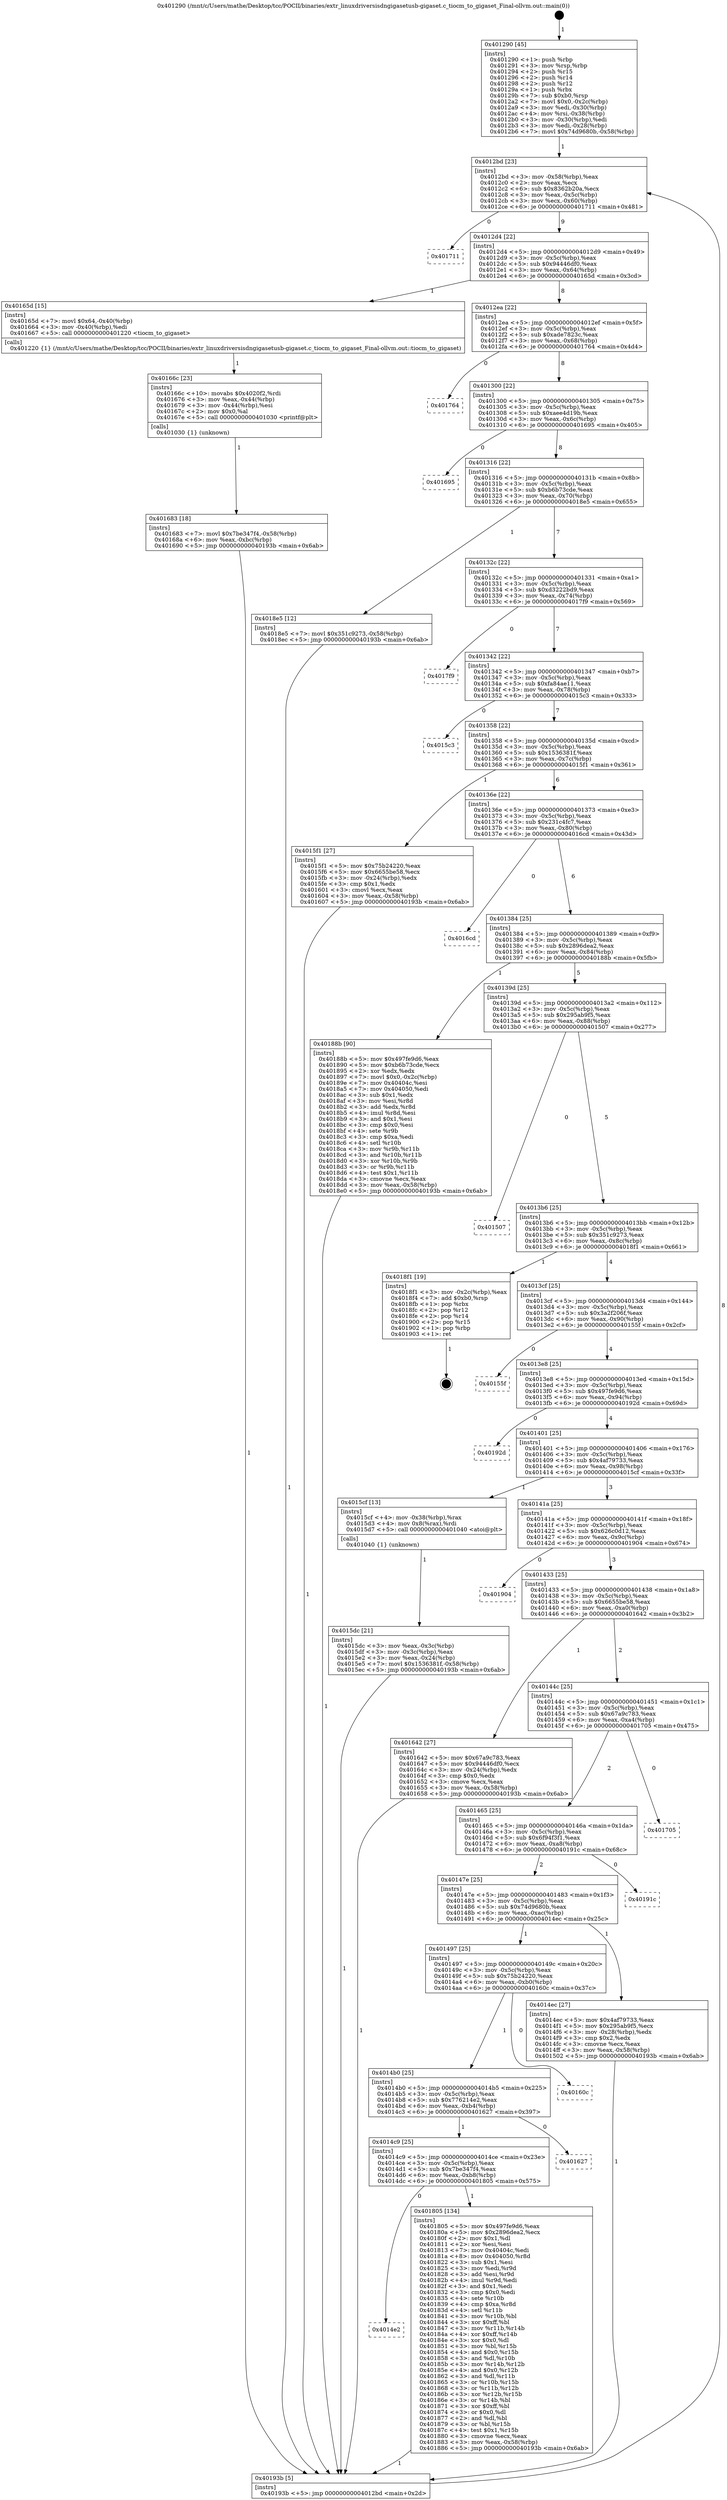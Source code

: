 digraph "0x401290" {
  label = "0x401290 (/mnt/c/Users/mathe/Desktop/tcc/POCII/binaries/extr_linuxdriversisdngigasetusb-gigaset.c_tiocm_to_gigaset_Final-ollvm.out::main(0))"
  labelloc = "t"
  node[shape=record]

  Entry [label="",width=0.3,height=0.3,shape=circle,fillcolor=black,style=filled]
  "0x4012bd" [label="{
     0x4012bd [23]\l
     | [instrs]\l
     &nbsp;&nbsp;0x4012bd \<+3\>: mov -0x58(%rbp),%eax\l
     &nbsp;&nbsp;0x4012c0 \<+2\>: mov %eax,%ecx\l
     &nbsp;&nbsp;0x4012c2 \<+6\>: sub $0x8362b20a,%ecx\l
     &nbsp;&nbsp;0x4012c8 \<+3\>: mov %eax,-0x5c(%rbp)\l
     &nbsp;&nbsp;0x4012cb \<+3\>: mov %ecx,-0x60(%rbp)\l
     &nbsp;&nbsp;0x4012ce \<+6\>: je 0000000000401711 \<main+0x481\>\l
  }"]
  "0x401711" [label="{
     0x401711\l
  }", style=dashed]
  "0x4012d4" [label="{
     0x4012d4 [22]\l
     | [instrs]\l
     &nbsp;&nbsp;0x4012d4 \<+5\>: jmp 00000000004012d9 \<main+0x49\>\l
     &nbsp;&nbsp;0x4012d9 \<+3\>: mov -0x5c(%rbp),%eax\l
     &nbsp;&nbsp;0x4012dc \<+5\>: sub $0x94446df0,%eax\l
     &nbsp;&nbsp;0x4012e1 \<+3\>: mov %eax,-0x64(%rbp)\l
     &nbsp;&nbsp;0x4012e4 \<+6\>: je 000000000040165d \<main+0x3cd\>\l
  }"]
  Exit [label="",width=0.3,height=0.3,shape=circle,fillcolor=black,style=filled,peripheries=2]
  "0x40165d" [label="{
     0x40165d [15]\l
     | [instrs]\l
     &nbsp;&nbsp;0x40165d \<+7\>: movl $0x64,-0x40(%rbp)\l
     &nbsp;&nbsp;0x401664 \<+3\>: mov -0x40(%rbp),%edi\l
     &nbsp;&nbsp;0x401667 \<+5\>: call 0000000000401220 \<tiocm_to_gigaset\>\l
     | [calls]\l
     &nbsp;&nbsp;0x401220 \{1\} (/mnt/c/Users/mathe/Desktop/tcc/POCII/binaries/extr_linuxdriversisdngigasetusb-gigaset.c_tiocm_to_gigaset_Final-ollvm.out::tiocm_to_gigaset)\l
  }"]
  "0x4012ea" [label="{
     0x4012ea [22]\l
     | [instrs]\l
     &nbsp;&nbsp;0x4012ea \<+5\>: jmp 00000000004012ef \<main+0x5f\>\l
     &nbsp;&nbsp;0x4012ef \<+3\>: mov -0x5c(%rbp),%eax\l
     &nbsp;&nbsp;0x4012f2 \<+5\>: sub $0xade7823c,%eax\l
     &nbsp;&nbsp;0x4012f7 \<+3\>: mov %eax,-0x68(%rbp)\l
     &nbsp;&nbsp;0x4012fa \<+6\>: je 0000000000401764 \<main+0x4d4\>\l
  }"]
  "0x4014e2" [label="{
     0x4014e2\l
  }", style=dashed]
  "0x401764" [label="{
     0x401764\l
  }", style=dashed]
  "0x401300" [label="{
     0x401300 [22]\l
     | [instrs]\l
     &nbsp;&nbsp;0x401300 \<+5\>: jmp 0000000000401305 \<main+0x75\>\l
     &nbsp;&nbsp;0x401305 \<+3\>: mov -0x5c(%rbp),%eax\l
     &nbsp;&nbsp;0x401308 \<+5\>: sub $0xaee4d19b,%eax\l
     &nbsp;&nbsp;0x40130d \<+3\>: mov %eax,-0x6c(%rbp)\l
     &nbsp;&nbsp;0x401310 \<+6\>: je 0000000000401695 \<main+0x405\>\l
  }"]
  "0x401805" [label="{
     0x401805 [134]\l
     | [instrs]\l
     &nbsp;&nbsp;0x401805 \<+5\>: mov $0x497fe9d6,%eax\l
     &nbsp;&nbsp;0x40180a \<+5\>: mov $0x2896dea2,%ecx\l
     &nbsp;&nbsp;0x40180f \<+2\>: mov $0x1,%dl\l
     &nbsp;&nbsp;0x401811 \<+2\>: xor %esi,%esi\l
     &nbsp;&nbsp;0x401813 \<+7\>: mov 0x40404c,%edi\l
     &nbsp;&nbsp;0x40181a \<+8\>: mov 0x404050,%r8d\l
     &nbsp;&nbsp;0x401822 \<+3\>: sub $0x1,%esi\l
     &nbsp;&nbsp;0x401825 \<+3\>: mov %edi,%r9d\l
     &nbsp;&nbsp;0x401828 \<+3\>: add %esi,%r9d\l
     &nbsp;&nbsp;0x40182b \<+4\>: imul %r9d,%edi\l
     &nbsp;&nbsp;0x40182f \<+3\>: and $0x1,%edi\l
     &nbsp;&nbsp;0x401832 \<+3\>: cmp $0x0,%edi\l
     &nbsp;&nbsp;0x401835 \<+4\>: sete %r10b\l
     &nbsp;&nbsp;0x401839 \<+4\>: cmp $0xa,%r8d\l
     &nbsp;&nbsp;0x40183d \<+4\>: setl %r11b\l
     &nbsp;&nbsp;0x401841 \<+3\>: mov %r10b,%bl\l
     &nbsp;&nbsp;0x401844 \<+3\>: xor $0xff,%bl\l
     &nbsp;&nbsp;0x401847 \<+3\>: mov %r11b,%r14b\l
     &nbsp;&nbsp;0x40184a \<+4\>: xor $0xff,%r14b\l
     &nbsp;&nbsp;0x40184e \<+3\>: xor $0x0,%dl\l
     &nbsp;&nbsp;0x401851 \<+3\>: mov %bl,%r15b\l
     &nbsp;&nbsp;0x401854 \<+4\>: and $0x0,%r15b\l
     &nbsp;&nbsp;0x401858 \<+3\>: and %dl,%r10b\l
     &nbsp;&nbsp;0x40185b \<+3\>: mov %r14b,%r12b\l
     &nbsp;&nbsp;0x40185e \<+4\>: and $0x0,%r12b\l
     &nbsp;&nbsp;0x401862 \<+3\>: and %dl,%r11b\l
     &nbsp;&nbsp;0x401865 \<+3\>: or %r10b,%r15b\l
     &nbsp;&nbsp;0x401868 \<+3\>: or %r11b,%r12b\l
     &nbsp;&nbsp;0x40186b \<+3\>: xor %r12b,%r15b\l
     &nbsp;&nbsp;0x40186e \<+3\>: or %r14b,%bl\l
     &nbsp;&nbsp;0x401871 \<+3\>: xor $0xff,%bl\l
     &nbsp;&nbsp;0x401874 \<+3\>: or $0x0,%dl\l
     &nbsp;&nbsp;0x401877 \<+2\>: and %dl,%bl\l
     &nbsp;&nbsp;0x401879 \<+3\>: or %bl,%r15b\l
     &nbsp;&nbsp;0x40187c \<+4\>: test $0x1,%r15b\l
     &nbsp;&nbsp;0x401880 \<+3\>: cmovne %ecx,%eax\l
     &nbsp;&nbsp;0x401883 \<+3\>: mov %eax,-0x58(%rbp)\l
     &nbsp;&nbsp;0x401886 \<+5\>: jmp 000000000040193b \<main+0x6ab\>\l
  }"]
  "0x401695" [label="{
     0x401695\l
  }", style=dashed]
  "0x401316" [label="{
     0x401316 [22]\l
     | [instrs]\l
     &nbsp;&nbsp;0x401316 \<+5\>: jmp 000000000040131b \<main+0x8b\>\l
     &nbsp;&nbsp;0x40131b \<+3\>: mov -0x5c(%rbp),%eax\l
     &nbsp;&nbsp;0x40131e \<+5\>: sub $0xb6b73cde,%eax\l
     &nbsp;&nbsp;0x401323 \<+3\>: mov %eax,-0x70(%rbp)\l
     &nbsp;&nbsp;0x401326 \<+6\>: je 00000000004018e5 \<main+0x655\>\l
  }"]
  "0x4014c9" [label="{
     0x4014c9 [25]\l
     | [instrs]\l
     &nbsp;&nbsp;0x4014c9 \<+5\>: jmp 00000000004014ce \<main+0x23e\>\l
     &nbsp;&nbsp;0x4014ce \<+3\>: mov -0x5c(%rbp),%eax\l
     &nbsp;&nbsp;0x4014d1 \<+5\>: sub $0x7be347f4,%eax\l
     &nbsp;&nbsp;0x4014d6 \<+6\>: mov %eax,-0xb8(%rbp)\l
     &nbsp;&nbsp;0x4014dc \<+6\>: je 0000000000401805 \<main+0x575\>\l
  }"]
  "0x4018e5" [label="{
     0x4018e5 [12]\l
     | [instrs]\l
     &nbsp;&nbsp;0x4018e5 \<+7\>: movl $0x351c9273,-0x58(%rbp)\l
     &nbsp;&nbsp;0x4018ec \<+5\>: jmp 000000000040193b \<main+0x6ab\>\l
  }"]
  "0x40132c" [label="{
     0x40132c [22]\l
     | [instrs]\l
     &nbsp;&nbsp;0x40132c \<+5\>: jmp 0000000000401331 \<main+0xa1\>\l
     &nbsp;&nbsp;0x401331 \<+3\>: mov -0x5c(%rbp),%eax\l
     &nbsp;&nbsp;0x401334 \<+5\>: sub $0xd3222bd9,%eax\l
     &nbsp;&nbsp;0x401339 \<+3\>: mov %eax,-0x74(%rbp)\l
     &nbsp;&nbsp;0x40133c \<+6\>: je 00000000004017f9 \<main+0x569\>\l
  }"]
  "0x401627" [label="{
     0x401627\l
  }", style=dashed]
  "0x4017f9" [label="{
     0x4017f9\l
  }", style=dashed]
  "0x401342" [label="{
     0x401342 [22]\l
     | [instrs]\l
     &nbsp;&nbsp;0x401342 \<+5\>: jmp 0000000000401347 \<main+0xb7\>\l
     &nbsp;&nbsp;0x401347 \<+3\>: mov -0x5c(%rbp),%eax\l
     &nbsp;&nbsp;0x40134a \<+5\>: sub $0xfa84ae11,%eax\l
     &nbsp;&nbsp;0x40134f \<+3\>: mov %eax,-0x78(%rbp)\l
     &nbsp;&nbsp;0x401352 \<+6\>: je 00000000004015c3 \<main+0x333\>\l
  }"]
  "0x4014b0" [label="{
     0x4014b0 [25]\l
     | [instrs]\l
     &nbsp;&nbsp;0x4014b0 \<+5\>: jmp 00000000004014b5 \<main+0x225\>\l
     &nbsp;&nbsp;0x4014b5 \<+3\>: mov -0x5c(%rbp),%eax\l
     &nbsp;&nbsp;0x4014b8 \<+5\>: sub $0x776214e2,%eax\l
     &nbsp;&nbsp;0x4014bd \<+6\>: mov %eax,-0xb4(%rbp)\l
     &nbsp;&nbsp;0x4014c3 \<+6\>: je 0000000000401627 \<main+0x397\>\l
  }"]
  "0x4015c3" [label="{
     0x4015c3\l
  }", style=dashed]
  "0x401358" [label="{
     0x401358 [22]\l
     | [instrs]\l
     &nbsp;&nbsp;0x401358 \<+5\>: jmp 000000000040135d \<main+0xcd\>\l
     &nbsp;&nbsp;0x40135d \<+3\>: mov -0x5c(%rbp),%eax\l
     &nbsp;&nbsp;0x401360 \<+5\>: sub $0x1536381f,%eax\l
     &nbsp;&nbsp;0x401365 \<+3\>: mov %eax,-0x7c(%rbp)\l
     &nbsp;&nbsp;0x401368 \<+6\>: je 00000000004015f1 \<main+0x361\>\l
  }"]
  "0x40160c" [label="{
     0x40160c\l
  }", style=dashed]
  "0x4015f1" [label="{
     0x4015f1 [27]\l
     | [instrs]\l
     &nbsp;&nbsp;0x4015f1 \<+5\>: mov $0x75b24220,%eax\l
     &nbsp;&nbsp;0x4015f6 \<+5\>: mov $0x6655be58,%ecx\l
     &nbsp;&nbsp;0x4015fb \<+3\>: mov -0x24(%rbp),%edx\l
     &nbsp;&nbsp;0x4015fe \<+3\>: cmp $0x1,%edx\l
     &nbsp;&nbsp;0x401601 \<+3\>: cmovl %ecx,%eax\l
     &nbsp;&nbsp;0x401604 \<+3\>: mov %eax,-0x58(%rbp)\l
     &nbsp;&nbsp;0x401607 \<+5\>: jmp 000000000040193b \<main+0x6ab\>\l
  }"]
  "0x40136e" [label="{
     0x40136e [22]\l
     | [instrs]\l
     &nbsp;&nbsp;0x40136e \<+5\>: jmp 0000000000401373 \<main+0xe3\>\l
     &nbsp;&nbsp;0x401373 \<+3\>: mov -0x5c(%rbp),%eax\l
     &nbsp;&nbsp;0x401376 \<+5\>: sub $0x231c4fc7,%eax\l
     &nbsp;&nbsp;0x40137b \<+3\>: mov %eax,-0x80(%rbp)\l
     &nbsp;&nbsp;0x40137e \<+6\>: je 00000000004016cd \<main+0x43d\>\l
  }"]
  "0x401683" [label="{
     0x401683 [18]\l
     | [instrs]\l
     &nbsp;&nbsp;0x401683 \<+7\>: movl $0x7be347f4,-0x58(%rbp)\l
     &nbsp;&nbsp;0x40168a \<+6\>: mov %eax,-0xbc(%rbp)\l
     &nbsp;&nbsp;0x401690 \<+5\>: jmp 000000000040193b \<main+0x6ab\>\l
  }"]
  "0x4016cd" [label="{
     0x4016cd\l
  }", style=dashed]
  "0x401384" [label="{
     0x401384 [25]\l
     | [instrs]\l
     &nbsp;&nbsp;0x401384 \<+5\>: jmp 0000000000401389 \<main+0xf9\>\l
     &nbsp;&nbsp;0x401389 \<+3\>: mov -0x5c(%rbp),%eax\l
     &nbsp;&nbsp;0x40138c \<+5\>: sub $0x2896dea2,%eax\l
     &nbsp;&nbsp;0x401391 \<+6\>: mov %eax,-0x84(%rbp)\l
     &nbsp;&nbsp;0x401397 \<+6\>: je 000000000040188b \<main+0x5fb\>\l
  }"]
  "0x40166c" [label="{
     0x40166c [23]\l
     | [instrs]\l
     &nbsp;&nbsp;0x40166c \<+10\>: movabs $0x4020f2,%rdi\l
     &nbsp;&nbsp;0x401676 \<+3\>: mov %eax,-0x44(%rbp)\l
     &nbsp;&nbsp;0x401679 \<+3\>: mov -0x44(%rbp),%esi\l
     &nbsp;&nbsp;0x40167c \<+2\>: mov $0x0,%al\l
     &nbsp;&nbsp;0x40167e \<+5\>: call 0000000000401030 \<printf@plt\>\l
     | [calls]\l
     &nbsp;&nbsp;0x401030 \{1\} (unknown)\l
  }"]
  "0x40188b" [label="{
     0x40188b [90]\l
     | [instrs]\l
     &nbsp;&nbsp;0x40188b \<+5\>: mov $0x497fe9d6,%eax\l
     &nbsp;&nbsp;0x401890 \<+5\>: mov $0xb6b73cde,%ecx\l
     &nbsp;&nbsp;0x401895 \<+2\>: xor %edx,%edx\l
     &nbsp;&nbsp;0x401897 \<+7\>: movl $0x0,-0x2c(%rbp)\l
     &nbsp;&nbsp;0x40189e \<+7\>: mov 0x40404c,%esi\l
     &nbsp;&nbsp;0x4018a5 \<+7\>: mov 0x404050,%edi\l
     &nbsp;&nbsp;0x4018ac \<+3\>: sub $0x1,%edx\l
     &nbsp;&nbsp;0x4018af \<+3\>: mov %esi,%r8d\l
     &nbsp;&nbsp;0x4018b2 \<+3\>: add %edx,%r8d\l
     &nbsp;&nbsp;0x4018b5 \<+4\>: imul %r8d,%esi\l
     &nbsp;&nbsp;0x4018b9 \<+3\>: and $0x1,%esi\l
     &nbsp;&nbsp;0x4018bc \<+3\>: cmp $0x0,%esi\l
     &nbsp;&nbsp;0x4018bf \<+4\>: sete %r9b\l
     &nbsp;&nbsp;0x4018c3 \<+3\>: cmp $0xa,%edi\l
     &nbsp;&nbsp;0x4018c6 \<+4\>: setl %r10b\l
     &nbsp;&nbsp;0x4018ca \<+3\>: mov %r9b,%r11b\l
     &nbsp;&nbsp;0x4018cd \<+3\>: and %r10b,%r11b\l
     &nbsp;&nbsp;0x4018d0 \<+3\>: xor %r10b,%r9b\l
     &nbsp;&nbsp;0x4018d3 \<+3\>: or %r9b,%r11b\l
     &nbsp;&nbsp;0x4018d6 \<+4\>: test $0x1,%r11b\l
     &nbsp;&nbsp;0x4018da \<+3\>: cmovne %ecx,%eax\l
     &nbsp;&nbsp;0x4018dd \<+3\>: mov %eax,-0x58(%rbp)\l
     &nbsp;&nbsp;0x4018e0 \<+5\>: jmp 000000000040193b \<main+0x6ab\>\l
  }"]
  "0x40139d" [label="{
     0x40139d [25]\l
     | [instrs]\l
     &nbsp;&nbsp;0x40139d \<+5\>: jmp 00000000004013a2 \<main+0x112\>\l
     &nbsp;&nbsp;0x4013a2 \<+3\>: mov -0x5c(%rbp),%eax\l
     &nbsp;&nbsp;0x4013a5 \<+5\>: sub $0x295ab9f5,%eax\l
     &nbsp;&nbsp;0x4013aa \<+6\>: mov %eax,-0x88(%rbp)\l
     &nbsp;&nbsp;0x4013b0 \<+6\>: je 0000000000401507 \<main+0x277\>\l
  }"]
  "0x4015dc" [label="{
     0x4015dc [21]\l
     | [instrs]\l
     &nbsp;&nbsp;0x4015dc \<+3\>: mov %eax,-0x3c(%rbp)\l
     &nbsp;&nbsp;0x4015df \<+3\>: mov -0x3c(%rbp),%eax\l
     &nbsp;&nbsp;0x4015e2 \<+3\>: mov %eax,-0x24(%rbp)\l
     &nbsp;&nbsp;0x4015e5 \<+7\>: movl $0x1536381f,-0x58(%rbp)\l
     &nbsp;&nbsp;0x4015ec \<+5\>: jmp 000000000040193b \<main+0x6ab\>\l
  }"]
  "0x401507" [label="{
     0x401507\l
  }", style=dashed]
  "0x4013b6" [label="{
     0x4013b6 [25]\l
     | [instrs]\l
     &nbsp;&nbsp;0x4013b6 \<+5\>: jmp 00000000004013bb \<main+0x12b\>\l
     &nbsp;&nbsp;0x4013bb \<+3\>: mov -0x5c(%rbp),%eax\l
     &nbsp;&nbsp;0x4013be \<+5\>: sub $0x351c9273,%eax\l
     &nbsp;&nbsp;0x4013c3 \<+6\>: mov %eax,-0x8c(%rbp)\l
     &nbsp;&nbsp;0x4013c9 \<+6\>: je 00000000004018f1 \<main+0x661\>\l
  }"]
  "0x401290" [label="{
     0x401290 [45]\l
     | [instrs]\l
     &nbsp;&nbsp;0x401290 \<+1\>: push %rbp\l
     &nbsp;&nbsp;0x401291 \<+3\>: mov %rsp,%rbp\l
     &nbsp;&nbsp;0x401294 \<+2\>: push %r15\l
     &nbsp;&nbsp;0x401296 \<+2\>: push %r14\l
     &nbsp;&nbsp;0x401298 \<+2\>: push %r12\l
     &nbsp;&nbsp;0x40129a \<+1\>: push %rbx\l
     &nbsp;&nbsp;0x40129b \<+7\>: sub $0xb0,%rsp\l
     &nbsp;&nbsp;0x4012a2 \<+7\>: movl $0x0,-0x2c(%rbp)\l
     &nbsp;&nbsp;0x4012a9 \<+3\>: mov %edi,-0x30(%rbp)\l
     &nbsp;&nbsp;0x4012ac \<+4\>: mov %rsi,-0x38(%rbp)\l
     &nbsp;&nbsp;0x4012b0 \<+3\>: mov -0x30(%rbp),%edi\l
     &nbsp;&nbsp;0x4012b3 \<+3\>: mov %edi,-0x28(%rbp)\l
     &nbsp;&nbsp;0x4012b6 \<+7\>: movl $0x74d9680b,-0x58(%rbp)\l
  }"]
  "0x4018f1" [label="{
     0x4018f1 [19]\l
     | [instrs]\l
     &nbsp;&nbsp;0x4018f1 \<+3\>: mov -0x2c(%rbp),%eax\l
     &nbsp;&nbsp;0x4018f4 \<+7\>: add $0xb0,%rsp\l
     &nbsp;&nbsp;0x4018fb \<+1\>: pop %rbx\l
     &nbsp;&nbsp;0x4018fc \<+2\>: pop %r12\l
     &nbsp;&nbsp;0x4018fe \<+2\>: pop %r14\l
     &nbsp;&nbsp;0x401900 \<+2\>: pop %r15\l
     &nbsp;&nbsp;0x401902 \<+1\>: pop %rbp\l
     &nbsp;&nbsp;0x401903 \<+1\>: ret\l
  }"]
  "0x4013cf" [label="{
     0x4013cf [25]\l
     | [instrs]\l
     &nbsp;&nbsp;0x4013cf \<+5\>: jmp 00000000004013d4 \<main+0x144\>\l
     &nbsp;&nbsp;0x4013d4 \<+3\>: mov -0x5c(%rbp),%eax\l
     &nbsp;&nbsp;0x4013d7 \<+5\>: sub $0x3a2f206f,%eax\l
     &nbsp;&nbsp;0x4013dc \<+6\>: mov %eax,-0x90(%rbp)\l
     &nbsp;&nbsp;0x4013e2 \<+6\>: je 000000000040155f \<main+0x2cf\>\l
  }"]
  "0x40193b" [label="{
     0x40193b [5]\l
     | [instrs]\l
     &nbsp;&nbsp;0x40193b \<+5\>: jmp 00000000004012bd \<main+0x2d\>\l
  }"]
  "0x40155f" [label="{
     0x40155f\l
  }", style=dashed]
  "0x4013e8" [label="{
     0x4013e8 [25]\l
     | [instrs]\l
     &nbsp;&nbsp;0x4013e8 \<+5\>: jmp 00000000004013ed \<main+0x15d\>\l
     &nbsp;&nbsp;0x4013ed \<+3\>: mov -0x5c(%rbp),%eax\l
     &nbsp;&nbsp;0x4013f0 \<+5\>: sub $0x497fe9d6,%eax\l
     &nbsp;&nbsp;0x4013f5 \<+6\>: mov %eax,-0x94(%rbp)\l
     &nbsp;&nbsp;0x4013fb \<+6\>: je 000000000040192d \<main+0x69d\>\l
  }"]
  "0x401497" [label="{
     0x401497 [25]\l
     | [instrs]\l
     &nbsp;&nbsp;0x401497 \<+5\>: jmp 000000000040149c \<main+0x20c\>\l
     &nbsp;&nbsp;0x40149c \<+3\>: mov -0x5c(%rbp),%eax\l
     &nbsp;&nbsp;0x40149f \<+5\>: sub $0x75b24220,%eax\l
     &nbsp;&nbsp;0x4014a4 \<+6\>: mov %eax,-0xb0(%rbp)\l
     &nbsp;&nbsp;0x4014aa \<+6\>: je 000000000040160c \<main+0x37c\>\l
  }"]
  "0x40192d" [label="{
     0x40192d\l
  }", style=dashed]
  "0x401401" [label="{
     0x401401 [25]\l
     | [instrs]\l
     &nbsp;&nbsp;0x401401 \<+5\>: jmp 0000000000401406 \<main+0x176\>\l
     &nbsp;&nbsp;0x401406 \<+3\>: mov -0x5c(%rbp),%eax\l
     &nbsp;&nbsp;0x401409 \<+5\>: sub $0x4af79733,%eax\l
     &nbsp;&nbsp;0x40140e \<+6\>: mov %eax,-0x98(%rbp)\l
     &nbsp;&nbsp;0x401414 \<+6\>: je 00000000004015cf \<main+0x33f\>\l
  }"]
  "0x4014ec" [label="{
     0x4014ec [27]\l
     | [instrs]\l
     &nbsp;&nbsp;0x4014ec \<+5\>: mov $0x4af79733,%eax\l
     &nbsp;&nbsp;0x4014f1 \<+5\>: mov $0x295ab9f5,%ecx\l
     &nbsp;&nbsp;0x4014f6 \<+3\>: mov -0x28(%rbp),%edx\l
     &nbsp;&nbsp;0x4014f9 \<+3\>: cmp $0x2,%edx\l
     &nbsp;&nbsp;0x4014fc \<+3\>: cmovne %ecx,%eax\l
     &nbsp;&nbsp;0x4014ff \<+3\>: mov %eax,-0x58(%rbp)\l
     &nbsp;&nbsp;0x401502 \<+5\>: jmp 000000000040193b \<main+0x6ab\>\l
  }"]
  "0x4015cf" [label="{
     0x4015cf [13]\l
     | [instrs]\l
     &nbsp;&nbsp;0x4015cf \<+4\>: mov -0x38(%rbp),%rax\l
     &nbsp;&nbsp;0x4015d3 \<+4\>: mov 0x8(%rax),%rdi\l
     &nbsp;&nbsp;0x4015d7 \<+5\>: call 0000000000401040 \<atoi@plt\>\l
     | [calls]\l
     &nbsp;&nbsp;0x401040 \{1\} (unknown)\l
  }"]
  "0x40141a" [label="{
     0x40141a [25]\l
     | [instrs]\l
     &nbsp;&nbsp;0x40141a \<+5\>: jmp 000000000040141f \<main+0x18f\>\l
     &nbsp;&nbsp;0x40141f \<+3\>: mov -0x5c(%rbp),%eax\l
     &nbsp;&nbsp;0x401422 \<+5\>: sub $0x626c0d12,%eax\l
     &nbsp;&nbsp;0x401427 \<+6\>: mov %eax,-0x9c(%rbp)\l
     &nbsp;&nbsp;0x40142d \<+6\>: je 0000000000401904 \<main+0x674\>\l
  }"]
  "0x40147e" [label="{
     0x40147e [25]\l
     | [instrs]\l
     &nbsp;&nbsp;0x40147e \<+5\>: jmp 0000000000401483 \<main+0x1f3\>\l
     &nbsp;&nbsp;0x401483 \<+3\>: mov -0x5c(%rbp),%eax\l
     &nbsp;&nbsp;0x401486 \<+5\>: sub $0x74d9680b,%eax\l
     &nbsp;&nbsp;0x40148b \<+6\>: mov %eax,-0xac(%rbp)\l
     &nbsp;&nbsp;0x401491 \<+6\>: je 00000000004014ec \<main+0x25c\>\l
  }"]
  "0x401904" [label="{
     0x401904\l
  }", style=dashed]
  "0x401433" [label="{
     0x401433 [25]\l
     | [instrs]\l
     &nbsp;&nbsp;0x401433 \<+5\>: jmp 0000000000401438 \<main+0x1a8\>\l
     &nbsp;&nbsp;0x401438 \<+3\>: mov -0x5c(%rbp),%eax\l
     &nbsp;&nbsp;0x40143b \<+5\>: sub $0x6655be58,%eax\l
     &nbsp;&nbsp;0x401440 \<+6\>: mov %eax,-0xa0(%rbp)\l
     &nbsp;&nbsp;0x401446 \<+6\>: je 0000000000401642 \<main+0x3b2\>\l
  }"]
  "0x40191c" [label="{
     0x40191c\l
  }", style=dashed]
  "0x401642" [label="{
     0x401642 [27]\l
     | [instrs]\l
     &nbsp;&nbsp;0x401642 \<+5\>: mov $0x67a9c783,%eax\l
     &nbsp;&nbsp;0x401647 \<+5\>: mov $0x94446df0,%ecx\l
     &nbsp;&nbsp;0x40164c \<+3\>: mov -0x24(%rbp),%edx\l
     &nbsp;&nbsp;0x40164f \<+3\>: cmp $0x0,%edx\l
     &nbsp;&nbsp;0x401652 \<+3\>: cmove %ecx,%eax\l
     &nbsp;&nbsp;0x401655 \<+3\>: mov %eax,-0x58(%rbp)\l
     &nbsp;&nbsp;0x401658 \<+5\>: jmp 000000000040193b \<main+0x6ab\>\l
  }"]
  "0x40144c" [label="{
     0x40144c [25]\l
     | [instrs]\l
     &nbsp;&nbsp;0x40144c \<+5\>: jmp 0000000000401451 \<main+0x1c1\>\l
     &nbsp;&nbsp;0x401451 \<+3\>: mov -0x5c(%rbp),%eax\l
     &nbsp;&nbsp;0x401454 \<+5\>: sub $0x67a9c783,%eax\l
     &nbsp;&nbsp;0x401459 \<+6\>: mov %eax,-0xa4(%rbp)\l
     &nbsp;&nbsp;0x40145f \<+6\>: je 0000000000401705 \<main+0x475\>\l
  }"]
  "0x401465" [label="{
     0x401465 [25]\l
     | [instrs]\l
     &nbsp;&nbsp;0x401465 \<+5\>: jmp 000000000040146a \<main+0x1da\>\l
     &nbsp;&nbsp;0x40146a \<+3\>: mov -0x5c(%rbp),%eax\l
     &nbsp;&nbsp;0x40146d \<+5\>: sub $0x6f94f3f1,%eax\l
     &nbsp;&nbsp;0x401472 \<+6\>: mov %eax,-0xa8(%rbp)\l
     &nbsp;&nbsp;0x401478 \<+6\>: je 000000000040191c \<main+0x68c\>\l
  }"]
  "0x401705" [label="{
     0x401705\l
  }", style=dashed]
  Entry -> "0x401290" [label=" 1"]
  "0x4012bd" -> "0x401711" [label=" 0"]
  "0x4012bd" -> "0x4012d4" [label=" 9"]
  "0x4018f1" -> Exit [label=" 1"]
  "0x4012d4" -> "0x40165d" [label=" 1"]
  "0x4012d4" -> "0x4012ea" [label=" 8"]
  "0x4018e5" -> "0x40193b" [label=" 1"]
  "0x4012ea" -> "0x401764" [label=" 0"]
  "0x4012ea" -> "0x401300" [label=" 8"]
  "0x40188b" -> "0x40193b" [label=" 1"]
  "0x401300" -> "0x401695" [label=" 0"]
  "0x401300" -> "0x401316" [label=" 8"]
  "0x401805" -> "0x40193b" [label=" 1"]
  "0x401316" -> "0x4018e5" [label=" 1"]
  "0x401316" -> "0x40132c" [label=" 7"]
  "0x4014c9" -> "0x401805" [label=" 1"]
  "0x40132c" -> "0x4017f9" [label=" 0"]
  "0x40132c" -> "0x401342" [label=" 7"]
  "0x4014c9" -> "0x4014e2" [label=" 0"]
  "0x401342" -> "0x4015c3" [label=" 0"]
  "0x401342" -> "0x401358" [label=" 7"]
  "0x4014b0" -> "0x401627" [label=" 0"]
  "0x401358" -> "0x4015f1" [label=" 1"]
  "0x401358" -> "0x40136e" [label=" 6"]
  "0x4014b0" -> "0x4014c9" [label=" 1"]
  "0x40136e" -> "0x4016cd" [label=" 0"]
  "0x40136e" -> "0x401384" [label=" 6"]
  "0x401497" -> "0x40160c" [label=" 0"]
  "0x401384" -> "0x40188b" [label=" 1"]
  "0x401384" -> "0x40139d" [label=" 5"]
  "0x401497" -> "0x4014b0" [label=" 1"]
  "0x40139d" -> "0x401507" [label=" 0"]
  "0x40139d" -> "0x4013b6" [label=" 5"]
  "0x401683" -> "0x40193b" [label=" 1"]
  "0x4013b6" -> "0x4018f1" [label=" 1"]
  "0x4013b6" -> "0x4013cf" [label=" 4"]
  "0x40166c" -> "0x401683" [label=" 1"]
  "0x4013cf" -> "0x40155f" [label=" 0"]
  "0x4013cf" -> "0x4013e8" [label=" 4"]
  "0x40165d" -> "0x40166c" [label=" 1"]
  "0x4013e8" -> "0x40192d" [label=" 0"]
  "0x4013e8" -> "0x401401" [label=" 4"]
  "0x401642" -> "0x40193b" [label=" 1"]
  "0x401401" -> "0x4015cf" [label=" 1"]
  "0x401401" -> "0x40141a" [label=" 3"]
  "0x4015f1" -> "0x40193b" [label=" 1"]
  "0x40141a" -> "0x401904" [label=" 0"]
  "0x40141a" -> "0x401433" [label=" 3"]
  "0x4015cf" -> "0x4015dc" [label=" 1"]
  "0x401433" -> "0x401642" [label=" 1"]
  "0x401433" -> "0x40144c" [label=" 2"]
  "0x40193b" -> "0x4012bd" [label=" 8"]
  "0x40144c" -> "0x401705" [label=" 0"]
  "0x40144c" -> "0x401465" [label=" 2"]
  "0x401290" -> "0x4012bd" [label=" 1"]
  "0x401465" -> "0x40191c" [label=" 0"]
  "0x401465" -> "0x40147e" [label=" 2"]
  "0x4015dc" -> "0x40193b" [label=" 1"]
  "0x40147e" -> "0x4014ec" [label=" 1"]
  "0x40147e" -> "0x401497" [label=" 1"]
  "0x4014ec" -> "0x40193b" [label=" 1"]
}
